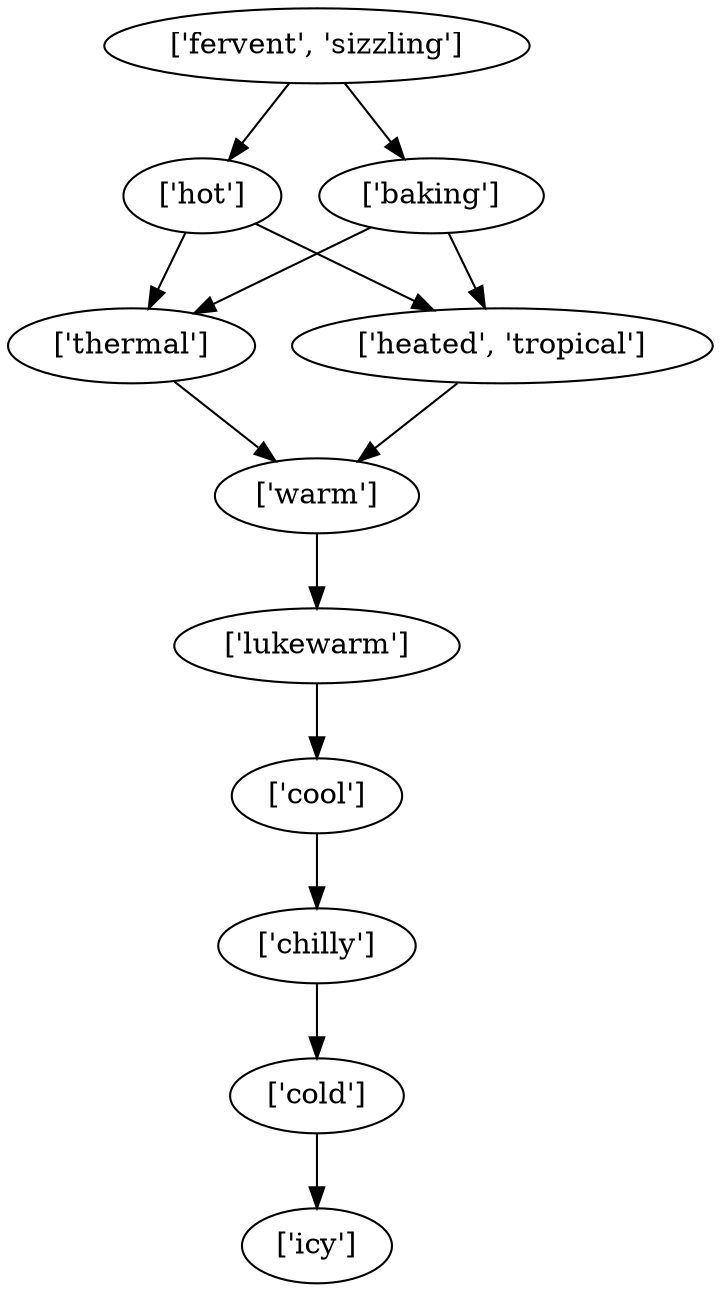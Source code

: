 strict digraph  {
	"['chilly']" -> "['cold']";
	"['cold']" -> "['icy']";
	"['thermal']" -> "['warm']";
	"['warm']" -> "['lukewarm']";
	"['hot']" -> "['thermal']";
	"['hot']" -> "['heated', 'tropical']";
	"['heated', 'tropical']" -> "['warm']";
	"['lukewarm']" -> "['cool']";
	"['baking']" -> "['thermal']";
	"['baking']" -> "['heated', 'tropical']";
	"['cool']" -> "['chilly']";
	"['fervent', 'sizzling']" -> "['hot']";
	"['fervent', 'sizzling']" -> "['baking']";
}
